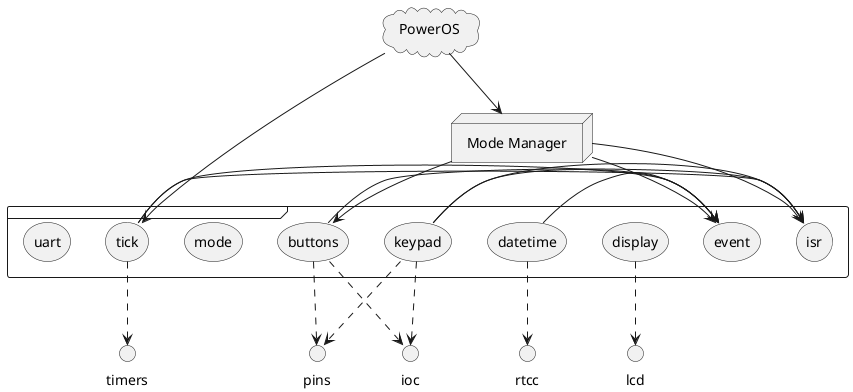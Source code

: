 @startuml overview
skinparam ComponentStyle rectangle

cloud "PowerOS"

node "Mode Manager" as modemanager

' frame "src/modes/" as modes {
'     component "Watch"
'     component "Calculator"
' }

frame {
storage "mode"
storage "event"
storage "isr"

storage "tick"
storage "keypad"
storage "buttons"
storage "display"
storage "datetime"
storage "uart"
}

' These are our low-level hardware driver components.
' They communicate directly with the hardware control registers.
' frame "src/drivers/" as devicedrivers {
'     database "INT"
'     database "LCD"
'     database "RTCC" as rtccdriver
'     database "IOC"
'     database "PORTx"
'     database "UART"
' }




PowerOS --> modemanager
PowerOS --> tick

modemanager --> event
' modemanager --> mode
modemanager --> buttons
modemanager --> isr

tick ..> timers
tick -> isr
tick -> event

keypad ..> pins
keypad ..> ioc
keypad -> event
keypad -> isr

buttons ..> pins
buttons ..> ioc
buttons -> isr

display ..> lcd

datetime ..> rtcc
datetime -> event





@enduml